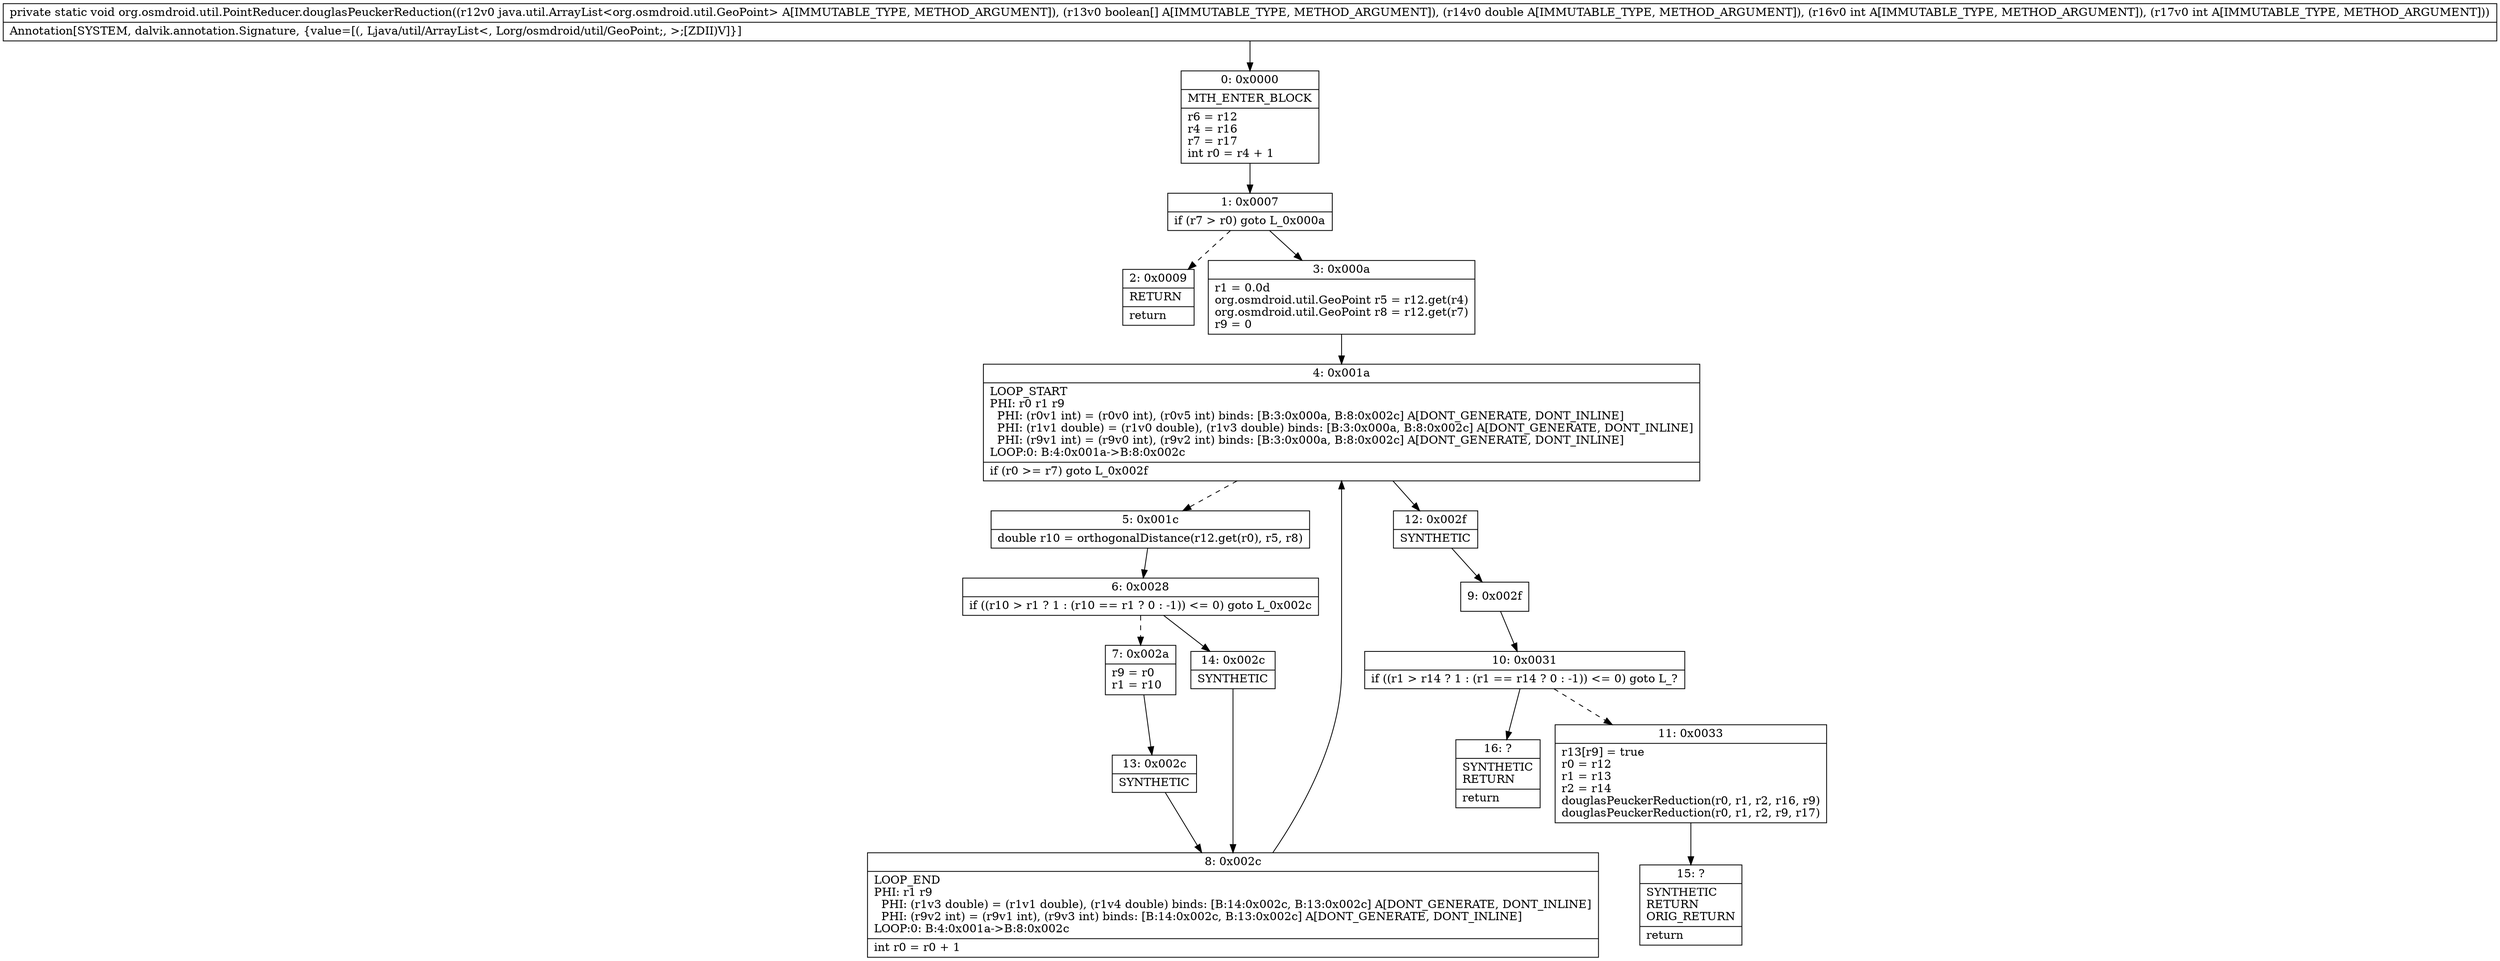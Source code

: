 digraph "CFG fororg.osmdroid.util.PointReducer.douglasPeuckerReduction(Ljava\/util\/ArrayList;[ZDII)V" {
Node_0 [shape=record,label="{0\:\ 0x0000|MTH_ENTER_BLOCK\l|r6 = r12\lr4 = r16\lr7 = r17\lint r0 = r4 + 1\l}"];
Node_1 [shape=record,label="{1\:\ 0x0007|if (r7 \> r0) goto L_0x000a\l}"];
Node_2 [shape=record,label="{2\:\ 0x0009|RETURN\l|return\l}"];
Node_3 [shape=record,label="{3\:\ 0x000a|r1 = 0.0d\lorg.osmdroid.util.GeoPoint r5 = r12.get(r4)\lorg.osmdroid.util.GeoPoint r8 = r12.get(r7)\lr9 = 0\l}"];
Node_4 [shape=record,label="{4\:\ 0x001a|LOOP_START\lPHI: r0 r1 r9 \l  PHI: (r0v1 int) = (r0v0 int), (r0v5 int) binds: [B:3:0x000a, B:8:0x002c] A[DONT_GENERATE, DONT_INLINE]\l  PHI: (r1v1 double) = (r1v0 double), (r1v3 double) binds: [B:3:0x000a, B:8:0x002c] A[DONT_GENERATE, DONT_INLINE]\l  PHI: (r9v1 int) = (r9v0 int), (r9v2 int) binds: [B:3:0x000a, B:8:0x002c] A[DONT_GENERATE, DONT_INLINE]\lLOOP:0: B:4:0x001a\-\>B:8:0x002c\l|if (r0 \>= r7) goto L_0x002f\l}"];
Node_5 [shape=record,label="{5\:\ 0x001c|double r10 = orthogonalDistance(r12.get(r0), r5, r8)\l}"];
Node_6 [shape=record,label="{6\:\ 0x0028|if ((r10 \> r1 ? 1 : (r10 == r1 ? 0 : \-1)) \<= 0) goto L_0x002c\l}"];
Node_7 [shape=record,label="{7\:\ 0x002a|r9 = r0\lr1 = r10\l}"];
Node_8 [shape=record,label="{8\:\ 0x002c|LOOP_END\lPHI: r1 r9 \l  PHI: (r1v3 double) = (r1v1 double), (r1v4 double) binds: [B:14:0x002c, B:13:0x002c] A[DONT_GENERATE, DONT_INLINE]\l  PHI: (r9v2 int) = (r9v1 int), (r9v3 int) binds: [B:14:0x002c, B:13:0x002c] A[DONT_GENERATE, DONT_INLINE]\lLOOP:0: B:4:0x001a\-\>B:8:0x002c\l|int r0 = r0 + 1\l}"];
Node_9 [shape=record,label="{9\:\ 0x002f}"];
Node_10 [shape=record,label="{10\:\ 0x0031|if ((r1 \> r14 ? 1 : (r1 == r14 ? 0 : \-1)) \<= 0) goto L_?\l}"];
Node_11 [shape=record,label="{11\:\ 0x0033|r13[r9] = true\lr0 = r12\lr1 = r13\lr2 = r14\ldouglasPeuckerReduction(r0, r1, r2, r16, r9)\ldouglasPeuckerReduction(r0, r1, r2, r9, r17)\l}"];
Node_12 [shape=record,label="{12\:\ 0x002f|SYNTHETIC\l}"];
Node_13 [shape=record,label="{13\:\ 0x002c|SYNTHETIC\l}"];
Node_14 [shape=record,label="{14\:\ 0x002c|SYNTHETIC\l}"];
Node_15 [shape=record,label="{15\:\ ?|SYNTHETIC\lRETURN\lORIG_RETURN\l|return\l}"];
Node_16 [shape=record,label="{16\:\ ?|SYNTHETIC\lRETURN\l|return\l}"];
MethodNode[shape=record,label="{private static void org.osmdroid.util.PointReducer.douglasPeuckerReduction((r12v0 java.util.ArrayList\<org.osmdroid.util.GeoPoint\> A[IMMUTABLE_TYPE, METHOD_ARGUMENT]), (r13v0 boolean[] A[IMMUTABLE_TYPE, METHOD_ARGUMENT]), (r14v0 double A[IMMUTABLE_TYPE, METHOD_ARGUMENT]), (r16v0 int A[IMMUTABLE_TYPE, METHOD_ARGUMENT]), (r17v0 int A[IMMUTABLE_TYPE, METHOD_ARGUMENT]))  | Annotation[SYSTEM, dalvik.annotation.Signature, \{value=[(, Ljava\/util\/ArrayList\<, Lorg\/osmdroid\/util\/GeoPoint;, \>;[ZDII)V]\}]\l}"];
MethodNode -> Node_0;
Node_0 -> Node_1;
Node_1 -> Node_2[style=dashed];
Node_1 -> Node_3;
Node_3 -> Node_4;
Node_4 -> Node_5[style=dashed];
Node_4 -> Node_12;
Node_5 -> Node_6;
Node_6 -> Node_7[style=dashed];
Node_6 -> Node_14;
Node_7 -> Node_13;
Node_8 -> Node_4;
Node_9 -> Node_10;
Node_10 -> Node_11[style=dashed];
Node_10 -> Node_16;
Node_11 -> Node_15;
Node_12 -> Node_9;
Node_13 -> Node_8;
Node_14 -> Node_8;
}

